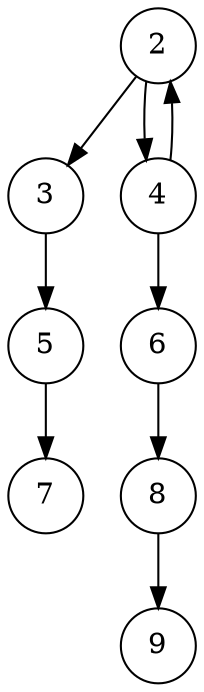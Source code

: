digraph {2 [shape=circle ]
2 -> 3
3 [shape=circle ]
2 -> 4
4 [shape=circle ]
3 -> 5
5 [shape=circle ]
4 -> 6
6 [shape=circle ]
4 -> 2
5 -> 7
7 [shape=circle ]
6 -> 8
8 [shape=circle ]
8 -> 9
9 [shape=circle ]
}